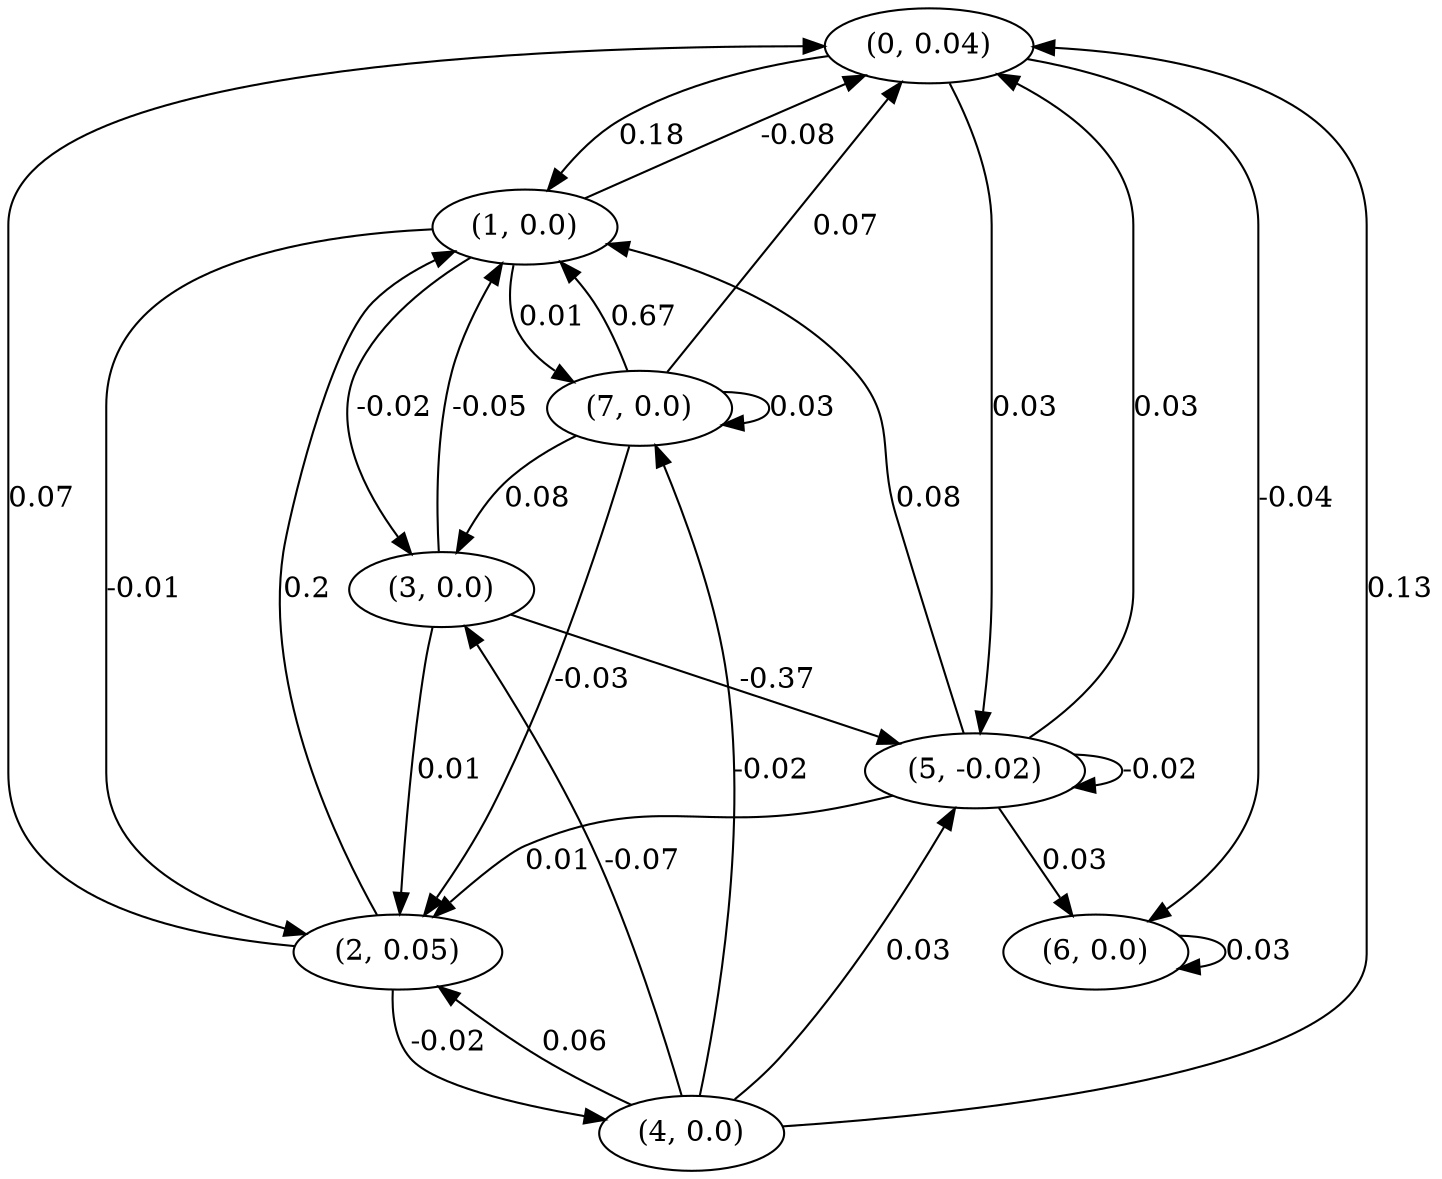 digraph {
    0 [ label = "(0, 0.04)" ]
    1 [ label = "(1, 0.0)" ]
    2 [ label = "(2, 0.05)" ]
    3 [ label = "(3, 0.0)" ]
    4 [ label = "(4, 0.0)" ]
    5 [ label = "(5, -0.02)" ]
    6 [ label = "(6, 0.0)" ]
    7 [ label = "(7, 0.0)" ]
    5 -> 5 [ label = "-0.02" ]
    6 -> 6 [ label = "0.03" ]
    7 -> 7 [ label = "0.03" ]
    1 -> 0 [ label = "-0.08" ]
    2 -> 0 [ label = "0.07" ]
    4 -> 0 [ label = "0.13" ]
    5 -> 0 [ label = "0.03" ]
    7 -> 0 [ label = "0.07" ]
    0 -> 1 [ label = "0.18" ]
    2 -> 1 [ label = "0.2" ]
    3 -> 1 [ label = "-0.05" ]
    5 -> 1 [ label = "0.08" ]
    7 -> 1 [ label = "0.67" ]
    1 -> 2 [ label = "-0.01" ]
    3 -> 2 [ label = "0.01" ]
    4 -> 2 [ label = "0.06" ]
    5 -> 2 [ label = "0.01" ]
    7 -> 2 [ label = "-0.03" ]
    1 -> 3 [ label = "-0.02" ]
    4 -> 3 [ label = "-0.07" ]
    7 -> 3 [ label = "0.08" ]
    2 -> 4 [ label = "-0.02" ]
    0 -> 5 [ label = "0.03" ]
    3 -> 5 [ label = "-0.37" ]
    4 -> 5 [ label = "0.03" ]
    0 -> 6 [ label = "-0.04" ]
    5 -> 6 [ label = "0.03" ]
    1 -> 7 [ label = "0.01" ]
    4 -> 7 [ label = "-0.02" ]
}

